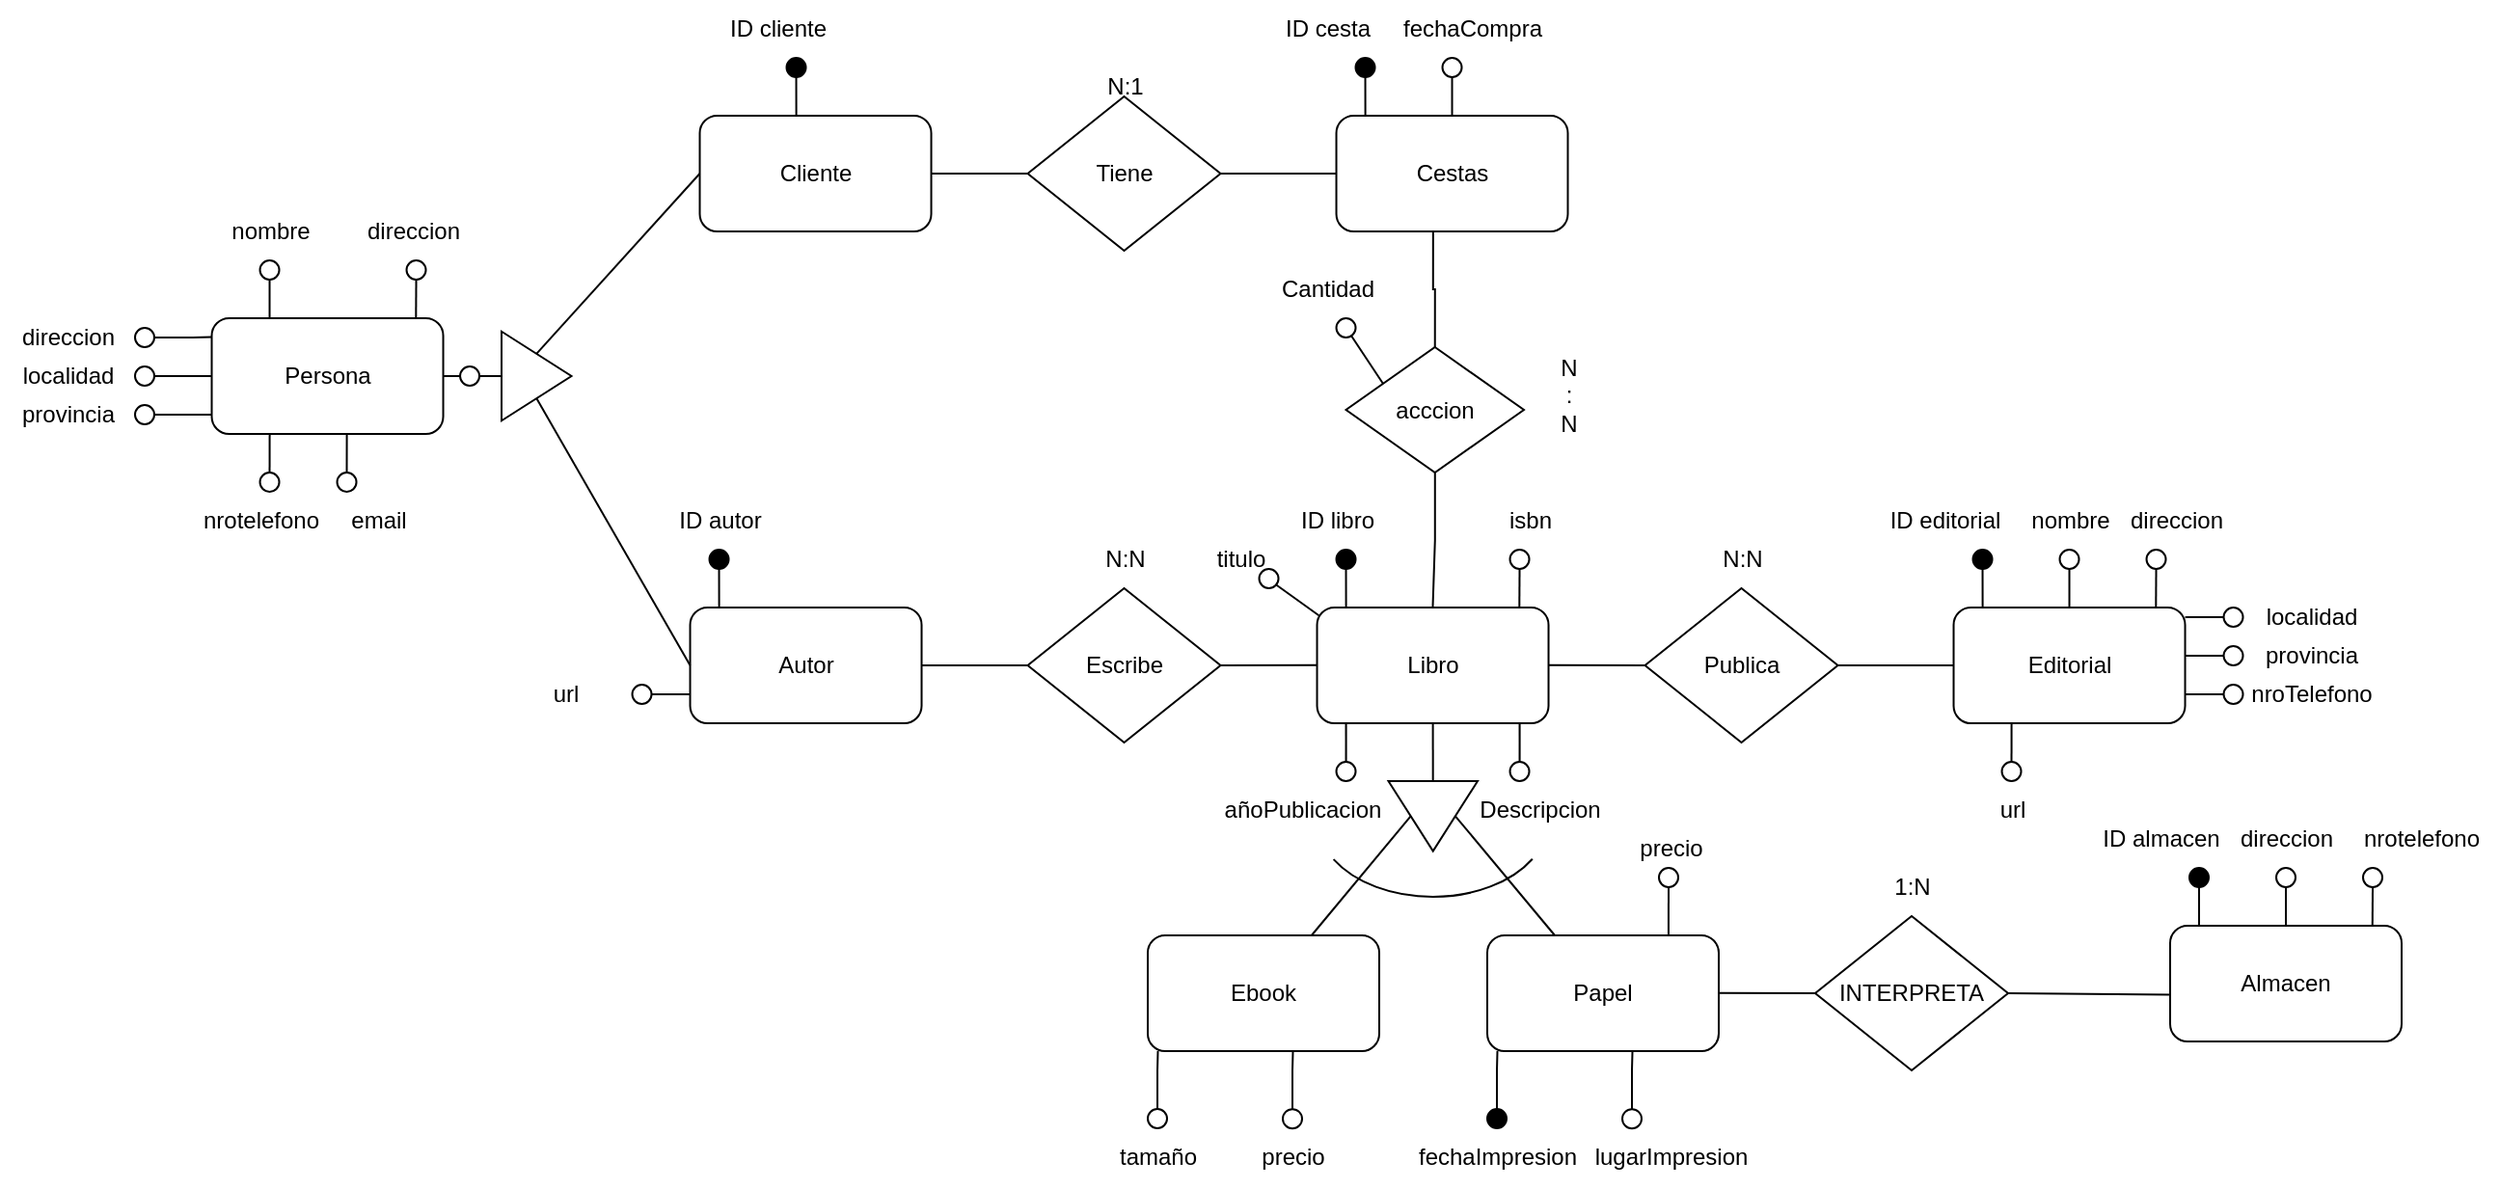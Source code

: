 <mxfile version="21.8.2" type="github">
  <diagram name="Página-1" id="C0iWBxOiLJvIURIz9Z1I">
    <mxGraphModel dx="915" dy="580" grid="1" gridSize="10" guides="1" tooltips="1" connect="1" arrows="1" fold="1" page="1" pageScale="1" pageWidth="827" pageHeight="1169" math="0" shadow="0">
      <root>
        <mxCell id="0" />
        <mxCell id="1" parent="0" />
        <mxCell id="e_bWJOrCS_pR-VxiQ9cq-2" style="edgeStyle=orthogonalEdgeStyle;rounded=0;orthogonalLoop=1;jettySize=auto;html=1;entryX=0.099;entryY=0.028;entryDx=0;entryDy=0;entryPerimeter=0;endArrow=none;endFill=0;" edge="1" parent="1" source="e_bWJOrCS_pR-VxiQ9cq-3" target="e_bWJOrCS_pR-VxiQ9cq-4">
          <mxGeometry relative="1" as="geometry" />
        </mxCell>
        <mxCell id="e_bWJOrCS_pR-VxiQ9cq-3" value="" style="ellipse;whiteSpace=wrap;html=1;aspect=fixed;fillColor=#000000;" vertex="1" parent="1">
          <mxGeometry x="407.76" y="325" width="10" height="10" as="geometry" />
        </mxCell>
        <mxCell id="e_bWJOrCS_pR-VxiQ9cq-4" value="Autor" style="rounded=1;whiteSpace=wrap;html=1;" vertex="1" parent="1">
          <mxGeometry x="397.76" y="355" width="120" height="60" as="geometry" />
        </mxCell>
        <mxCell id="e_bWJOrCS_pR-VxiQ9cq-5" value="ID autor" style="text;html=1;align=center;verticalAlign=middle;resizable=0;points=[];autosize=1;strokeColor=none;fillColor=none;" vertex="1" parent="1">
          <mxGeometry x="377.76" y="295" width="70" height="30" as="geometry" />
        </mxCell>
        <mxCell id="e_bWJOrCS_pR-VxiQ9cq-6" style="edgeStyle=orthogonalEdgeStyle;rounded=0;orthogonalLoop=1;jettySize=auto;html=1;exitX=0.5;exitY=1;exitDx=0;exitDy=0;entryX=0.5;entryY=0;entryDx=0;entryDy=0;endArrow=none;endFill=0;" edge="1" parent="1" source="e_bWJOrCS_pR-VxiQ9cq-7">
          <mxGeometry relative="1" as="geometry">
            <mxPoint x="179.76" y="205" as="targetPoint" />
          </mxGeometry>
        </mxCell>
        <mxCell id="e_bWJOrCS_pR-VxiQ9cq-7" value="" style="ellipse;whiteSpace=wrap;html=1;aspect=fixed;" vertex="1" parent="1">
          <mxGeometry x="174.76" y="175" width="10" height="10" as="geometry" />
        </mxCell>
        <mxCell id="e_bWJOrCS_pR-VxiQ9cq-8" value="nombre" style="text;html=1;align=center;verticalAlign=middle;resizable=0;points=[];autosize=1;strokeColor=none;fillColor=none;" vertex="1" parent="1">
          <mxGeometry x="149.76" y="145" width="60" height="30" as="geometry" />
        </mxCell>
        <mxCell id="e_bWJOrCS_pR-VxiQ9cq-9" style="edgeStyle=orthogonalEdgeStyle;rounded=0;orthogonalLoop=1;jettySize=auto;html=1;exitX=0.5;exitY=1;exitDx=0;exitDy=0;entryX=0.874;entryY=0;entryDx=0;entryDy=0;entryPerimeter=0;endArrow=none;endFill=0;" edge="1" parent="1" source="e_bWJOrCS_pR-VxiQ9cq-10">
          <mxGeometry relative="1" as="geometry">
            <mxPoint x="255.64" y="205" as="targetPoint" />
          </mxGeometry>
        </mxCell>
        <mxCell id="e_bWJOrCS_pR-VxiQ9cq-10" value="" style="ellipse;whiteSpace=wrap;html=1;aspect=fixed;" vertex="1" parent="1">
          <mxGeometry x="250.76" y="175" width="10" height="10" as="geometry" />
        </mxCell>
        <mxCell id="e_bWJOrCS_pR-VxiQ9cq-11" value="direccion" style="text;html=1;align=center;verticalAlign=middle;resizable=0;points=[];autosize=1;strokeColor=none;fillColor=none;" vertex="1" parent="1">
          <mxGeometry x="218.52" y="145" width="70" height="30" as="geometry" />
        </mxCell>
        <mxCell id="e_bWJOrCS_pR-VxiQ9cq-12" style="edgeStyle=orthogonalEdgeStyle;rounded=0;orthogonalLoop=1;jettySize=auto;html=1;entryX=0;entryY=0.75;entryDx=0;entryDy=0;endArrow=none;endFill=0;" edge="1" parent="1" source="e_bWJOrCS_pR-VxiQ9cq-13" target="e_bWJOrCS_pR-VxiQ9cq-4">
          <mxGeometry relative="1" as="geometry" />
        </mxCell>
        <mxCell id="e_bWJOrCS_pR-VxiQ9cq-13" value="" style="ellipse;whiteSpace=wrap;html=1;aspect=fixed;" vertex="1" parent="1">
          <mxGeometry x="367.76" y="395" width="10" height="10" as="geometry" />
        </mxCell>
        <mxCell id="e_bWJOrCS_pR-VxiQ9cq-14" value="url" style="text;html=1;align=center;verticalAlign=middle;resizable=0;points=[];autosize=1;strokeColor=none;fillColor=none;" vertex="1" parent="1">
          <mxGeometry x="312.76" y="385" width="40" height="30" as="geometry" />
        </mxCell>
        <mxCell id="e_bWJOrCS_pR-VxiQ9cq-15" style="edgeStyle=orthogonalEdgeStyle;rounded=0;orthogonalLoop=1;jettySize=auto;html=1;entryX=0.099;entryY=0.028;entryDx=0;entryDy=0;entryPerimeter=0;endArrow=none;endFill=0;" edge="1" parent="1" source="e_bWJOrCS_pR-VxiQ9cq-16" target="e_bWJOrCS_pR-VxiQ9cq-17">
          <mxGeometry relative="1" as="geometry" />
        </mxCell>
        <mxCell id="e_bWJOrCS_pR-VxiQ9cq-16" value="" style="ellipse;whiteSpace=wrap;html=1;aspect=fixed;fillColor=#000000;" vertex="1" parent="1">
          <mxGeometry x="1175" y="490" width="10" height="10" as="geometry" />
        </mxCell>
        <mxCell id="e_bWJOrCS_pR-VxiQ9cq-17" value="Almacen" style="rounded=1;whiteSpace=wrap;html=1;" vertex="1" parent="1">
          <mxGeometry x="1165" y="520" width="120" height="60" as="geometry" />
        </mxCell>
        <mxCell id="e_bWJOrCS_pR-VxiQ9cq-18" value="ID almacen" style="text;html=1;align=center;verticalAlign=middle;resizable=0;points=[];autosize=1;strokeColor=none;fillColor=none;" vertex="1" parent="1">
          <mxGeometry x="1120" y="460" width="80" height="30" as="geometry" />
        </mxCell>
        <mxCell id="e_bWJOrCS_pR-VxiQ9cq-19" style="edgeStyle=orthogonalEdgeStyle;rounded=0;orthogonalLoop=1;jettySize=auto;html=1;exitX=0.5;exitY=1;exitDx=0;exitDy=0;entryX=0.5;entryY=0;entryDx=0;entryDy=0;endArrow=none;endFill=0;" edge="1" parent="1" source="e_bWJOrCS_pR-VxiQ9cq-20" target="e_bWJOrCS_pR-VxiQ9cq-17">
          <mxGeometry relative="1" as="geometry" />
        </mxCell>
        <mxCell id="e_bWJOrCS_pR-VxiQ9cq-20" value="" style="ellipse;whiteSpace=wrap;html=1;aspect=fixed;" vertex="1" parent="1">
          <mxGeometry x="1220" y="490" width="10" height="10" as="geometry" />
        </mxCell>
        <mxCell id="e_bWJOrCS_pR-VxiQ9cq-21" value="direccion" style="text;html=1;align=center;verticalAlign=middle;resizable=0;points=[];autosize=1;strokeColor=none;fillColor=none;" vertex="1" parent="1">
          <mxGeometry x="1190" y="460" width="70" height="30" as="geometry" />
        </mxCell>
        <mxCell id="e_bWJOrCS_pR-VxiQ9cq-22" style="edgeStyle=orthogonalEdgeStyle;rounded=0;orthogonalLoop=1;jettySize=auto;html=1;exitX=0.5;exitY=1;exitDx=0;exitDy=0;entryX=0.874;entryY=0;entryDx=0;entryDy=0;entryPerimeter=0;endArrow=none;endFill=0;" edge="1" parent="1" source="e_bWJOrCS_pR-VxiQ9cq-23" target="e_bWJOrCS_pR-VxiQ9cq-17">
          <mxGeometry relative="1" as="geometry" />
        </mxCell>
        <mxCell id="e_bWJOrCS_pR-VxiQ9cq-23" value="" style="ellipse;whiteSpace=wrap;html=1;aspect=fixed;" vertex="1" parent="1">
          <mxGeometry x="1265" y="490" width="10" height="10" as="geometry" />
        </mxCell>
        <mxCell id="e_bWJOrCS_pR-VxiQ9cq-24" value="nrotelefono" style="text;html=1;align=center;verticalAlign=middle;resizable=0;points=[];autosize=1;strokeColor=none;fillColor=none;" vertex="1" parent="1">
          <mxGeometry x="1255" y="460" width="80" height="30" as="geometry" />
        </mxCell>
        <mxCell id="e_bWJOrCS_pR-VxiQ9cq-25" style="edgeStyle=orthogonalEdgeStyle;rounded=0;orthogonalLoop=1;jettySize=auto;html=1;entryX=0.099;entryY=0.028;entryDx=0;entryDy=0;entryPerimeter=0;endArrow=none;endFill=0;" edge="1" parent="1" source="e_bWJOrCS_pR-VxiQ9cq-26" target="e_bWJOrCS_pR-VxiQ9cq-27">
          <mxGeometry relative="1" as="geometry" />
        </mxCell>
        <mxCell id="e_bWJOrCS_pR-VxiQ9cq-26" value="" style="ellipse;whiteSpace=wrap;html=1;aspect=fixed;fillColor=#000000;" vertex="1" parent="1">
          <mxGeometry x="732.76" y="325" width="10" height="10" as="geometry" />
        </mxCell>
        <mxCell id="e_bWJOrCS_pR-VxiQ9cq-27" value="Libro" style="rounded=1;whiteSpace=wrap;html=1;" vertex="1" parent="1">
          <mxGeometry x="722.76" y="355" width="120" height="60" as="geometry" />
        </mxCell>
        <mxCell id="e_bWJOrCS_pR-VxiQ9cq-28" value="ID libro" style="text;html=1;align=center;verticalAlign=middle;resizable=0;points=[];autosize=1;strokeColor=none;fillColor=none;" vertex="1" parent="1">
          <mxGeometry x="702.76" y="295" width="60" height="30" as="geometry" />
        </mxCell>
        <mxCell id="e_bWJOrCS_pR-VxiQ9cq-29" style="rounded=0;orthogonalLoop=1;jettySize=auto;html=1;exitX=0.877;exitY=0.941;exitDx=0;exitDy=0;entryX=0.008;entryY=0.069;entryDx=0;entryDy=0;endArrow=none;endFill=0;entryPerimeter=0;exitPerimeter=0;" edge="1" parent="1" source="e_bWJOrCS_pR-VxiQ9cq-31" target="e_bWJOrCS_pR-VxiQ9cq-27">
          <mxGeometry relative="1" as="geometry" />
        </mxCell>
        <mxCell id="e_bWJOrCS_pR-VxiQ9cq-30" value="" style="ellipse;whiteSpace=wrap;html=1;aspect=fixed;" vertex="1" parent="1">
          <mxGeometry x="692.76" y="335" width="10" height="10" as="geometry" />
        </mxCell>
        <mxCell id="e_bWJOrCS_pR-VxiQ9cq-31" value="titulo" style="text;html=1;align=center;verticalAlign=middle;resizable=0;points=[];autosize=1;strokeColor=none;fillColor=none;" vertex="1" parent="1">
          <mxGeometry x="657.76" y="315" width="50" height="30" as="geometry" />
        </mxCell>
        <mxCell id="e_bWJOrCS_pR-VxiQ9cq-32" style="edgeStyle=orthogonalEdgeStyle;rounded=0;orthogonalLoop=1;jettySize=auto;html=1;exitX=0.5;exitY=1;exitDx=0;exitDy=0;entryX=0.874;entryY=0;entryDx=0;entryDy=0;entryPerimeter=0;endArrow=none;endFill=0;" edge="1" parent="1" source="e_bWJOrCS_pR-VxiQ9cq-33" target="e_bWJOrCS_pR-VxiQ9cq-27">
          <mxGeometry relative="1" as="geometry" />
        </mxCell>
        <mxCell id="e_bWJOrCS_pR-VxiQ9cq-33" value="" style="ellipse;whiteSpace=wrap;html=1;aspect=fixed;" vertex="1" parent="1">
          <mxGeometry x="822.76" y="325" width="10" height="10" as="geometry" />
        </mxCell>
        <mxCell id="e_bWJOrCS_pR-VxiQ9cq-34" value="isbn" style="text;html=1;align=center;verticalAlign=middle;resizable=0;points=[];autosize=1;strokeColor=none;fillColor=none;" vertex="1" parent="1">
          <mxGeometry x="807.76" y="295" width="50" height="30" as="geometry" />
        </mxCell>
        <mxCell id="e_bWJOrCS_pR-VxiQ9cq-35" style="edgeStyle=orthogonalEdgeStyle;rounded=0;orthogonalLoop=1;jettySize=auto;html=1;entryX=0.875;entryY=1;entryDx=0;entryDy=0;entryPerimeter=0;endArrow=none;endFill=0;" edge="1" parent="1" source="e_bWJOrCS_pR-VxiQ9cq-36" target="e_bWJOrCS_pR-VxiQ9cq-27">
          <mxGeometry relative="1" as="geometry" />
        </mxCell>
        <mxCell id="e_bWJOrCS_pR-VxiQ9cq-36" value="" style="ellipse;whiteSpace=wrap;html=1;aspect=fixed;" vertex="1" parent="1">
          <mxGeometry x="822.76" y="435" width="10" height="10" as="geometry" />
        </mxCell>
        <mxCell id="e_bWJOrCS_pR-VxiQ9cq-37" value="Descripcion" style="text;html=1;align=center;verticalAlign=middle;resizable=0;points=[];autosize=1;strokeColor=none;fillColor=none;" vertex="1" parent="1">
          <mxGeometry x="792.76" y="445" width="90" height="30" as="geometry" />
        </mxCell>
        <mxCell id="e_bWJOrCS_pR-VxiQ9cq-38" style="edgeStyle=orthogonalEdgeStyle;rounded=0;orthogonalLoop=1;jettySize=auto;html=1;entryX=0.125;entryY=1;entryDx=0;entryDy=0;entryPerimeter=0;endArrow=none;endFill=0;" edge="1" parent="1" source="e_bWJOrCS_pR-VxiQ9cq-39" target="e_bWJOrCS_pR-VxiQ9cq-27">
          <mxGeometry relative="1" as="geometry" />
        </mxCell>
        <mxCell id="e_bWJOrCS_pR-VxiQ9cq-39" value="" style="ellipse;whiteSpace=wrap;html=1;aspect=fixed;" vertex="1" parent="1">
          <mxGeometry x="732.76" y="435" width="10" height="10" as="geometry" />
        </mxCell>
        <mxCell id="e_bWJOrCS_pR-VxiQ9cq-40" value="añoPublicacion" style="text;html=1;align=center;verticalAlign=middle;resizable=0;points=[];autosize=1;strokeColor=none;fillColor=none;" vertex="1" parent="1">
          <mxGeometry x="664.76" y="445" width="100" height="30" as="geometry" />
        </mxCell>
        <mxCell id="e_bWJOrCS_pR-VxiQ9cq-41" style="edgeStyle=orthogonalEdgeStyle;rounded=0;orthogonalLoop=1;jettySize=auto;html=1;entryX=0.099;entryY=0.028;entryDx=0;entryDy=0;entryPerimeter=0;endArrow=none;endFill=0;" edge="1" parent="1" source="e_bWJOrCS_pR-VxiQ9cq-42" target="e_bWJOrCS_pR-VxiQ9cq-43">
          <mxGeometry relative="1" as="geometry" />
        </mxCell>
        <mxCell id="e_bWJOrCS_pR-VxiQ9cq-42" value="" style="ellipse;whiteSpace=wrap;html=1;aspect=fixed;fillColor=#000000;" vertex="1" parent="1">
          <mxGeometry x="1062.76" y="325" width="10" height="10" as="geometry" />
        </mxCell>
        <mxCell id="e_bWJOrCS_pR-VxiQ9cq-43" value="Editorial" style="rounded=1;whiteSpace=wrap;html=1;" vertex="1" parent="1">
          <mxGeometry x="1052.76" y="355" width="120" height="60" as="geometry" />
        </mxCell>
        <mxCell id="e_bWJOrCS_pR-VxiQ9cq-44" value="ID editorial" style="text;html=1;align=center;verticalAlign=middle;resizable=0;points=[];autosize=1;strokeColor=none;fillColor=none;" vertex="1" parent="1">
          <mxGeometry x="1007.76" y="295" width="80" height="30" as="geometry" />
        </mxCell>
        <mxCell id="e_bWJOrCS_pR-VxiQ9cq-45" style="edgeStyle=orthogonalEdgeStyle;rounded=0;orthogonalLoop=1;jettySize=auto;html=1;exitX=0.5;exitY=1;exitDx=0;exitDy=0;entryX=0.5;entryY=0;entryDx=0;entryDy=0;endArrow=none;endFill=0;" edge="1" parent="1" source="e_bWJOrCS_pR-VxiQ9cq-46" target="e_bWJOrCS_pR-VxiQ9cq-43">
          <mxGeometry relative="1" as="geometry" />
        </mxCell>
        <mxCell id="e_bWJOrCS_pR-VxiQ9cq-46" value="" style="ellipse;whiteSpace=wrap;html=1;aspect=fixed;" vertex="1" parent="1">
          <mxGeometry x="1107.76" y="325" width="10" height="10" as="geometry" />
        </mxCell>
        <mxCell id="e_bWJOrCS_pR-VxiQ9cq-47" value="nombre" style="text;html=1;align=center;verticalAlign=middle;resizable=0;points=[];autosize=1;strokeColor=none;fillColor=none;" vertex="1" parent="1">
          <mxGeometry x="1082.76" y="295" width="60" height="30" as="geometry" />
        </mxCell>
        <mxCell id="e_bWJOrCS_pR-VxiQ9cq-48" style="edgeStyle=orthogonalEdgeStyle;rounded=0;orthogonalLoop=1;jettySize=auto;html=1;exitX=0.5;exitY=1;exitDx=0;exitDy=0;entryX=0.874;entryY=0;entryDx=0;entryDy=0;entryPerimeter=0;endArrow=none;endFill=0;" edge="1" parent="1" source="e_bWJOrCS_pR-VxiQ9cq-49" target="e_bWJOrCS_pR-VxiQ9cq-43">
          <mxGeometry relative="1" as="geometry" />
        </mxCell>
        <mxCell id="e_bWJOrCS_pR-VxiQ9cq-49" value="" style="ellipse;whiteSpace=wrap;html=1;aspect=fixed;" vertex="1" parent="1">
          <mxGeometry x="1152.76" y="325" width="10" height="10" as="geometry" />
        </mxCell>
        <mxCell id="e_bWJOrCS_pR-VxiQ9cq-50" value="direccion" style="text;html=1;align=center;verticalAlign=middle;resizable=0;points=[];autosize=1;strokeColor=none;fillColor=none;" vertex="1" parent="1">
          <mxGeometry x="1132.76" y="295" width="70" height="30" as="geometry" />
        </mxCell>
        <mxCell id="e_bWJOrCS_pR-VxiQ9cq-51" style="edgeStyle=orthogonalEdgeStyle;rounded=0;orthogonalLoop=1;jettySize=auto;html=1;exitX=0;exitY=0.5;exitDx=0;exitDy=0;entryX=1;entryY=0.085;entryDx=0;entryDy=0;entryPerimeter=0;endArrow=none;endFill=0;" edge="1" parent="1" source="e_bWJOrCS_pR-VxiQ9cq-52" target="e_bWJOrCS_pR-VxiQ9cq-43">
          <mxGeometry relative="1" as="geometry" />
        </mxCell>
        <mxCell id="e_bWJOrCS_pR-VxiQ9cq-52" value="" style="ellipse;whiteSpace=wrap;html=1;aspect=fixed;" vertex="1" parent="1">
          <mxGeometry x="1192.76" y="355" width="10" height="10" as="geometry" />
        </mxCell>
        <mxCell id="e_bWJOrCS_pR-VxiQ9cq-53" value="localidad" style="text;html=1;align=center;verticalAlign=middle;resizable=0;points=[];autosize=1;strokeColor=none;fillColor=none;" vertex="1" parent="1">
          <mxGeometry x="1202.76" y="345" width="70" height="30" as="geometry" />
        </mxCell>
        <mxCell id="e_bWJOrCS_pR-VxiQ9cq-54" style="edgeStyle=orthogonalEdgeStyle;rounded=0;orthogonalLoop=1;jettySize=auto;html=1;entryX=0.875;entryY=1;entryDx=0;entryDy=0;entryPerimeter=0;endArrow=none;endFill=0;" edge="1" parent="1" source="e_bWJOrCS_pR-VxiQ9cq-55">
          <mxGeometry relative="1" as="geometry">
            <mxPoint x="1082.76" y="415" as="targetPoint" />
          </mxGeometry>
        </mxCell>
        <mxCell id="e_bWJOrCS_pR-VxiQ9cq-55" value="" style="ellipse;whiteSpace=wrap;html=1;aspect=fixed;" vertex="1" parent="1">
          <mxGeometry x="1077.76" y="435" width="10" height="10" as="geometry" />
        </mxCell>
        <mxCell id="e_bWJOrCS_pR-VxiQ9cq-56" value="url" style="text;html=1;align=center;verticalAlign=middle;resizable=0;points=[];autosize=1;strokeColor=none;fillColor=none;" vertex="1" parent="1">
          <mxGeometry x="1062.76" y="445" width="40" height="30" as="geometry" />
        </mxCell>
        <mxCell id="e_bWJOrCS_pR-VxiQ9cq-57" style="edgeStyle=orthogonalEdgeStyle;rounded=0;orthogonalLoop=1;jettySize=auto;html=1;entryX=1.003;entryY=0.421;entryDx=0;entryDy=0;entryPerimeter=0;endArrow=none;endFill=0;" edge="1" parent="1" source="e_bWJOrCS_pR-VxiQ9cq-58" target="e_bWJOrCS_pR-VxiQ9cq-43">
          <mxGeometry relative="1" as="geometry" />
        </mxCell>
        <mxCell id="e_bWJOrCS_pR-VxiQ9cq-58" value="" style="ellipse;whiteSpace=wrap;html=1;aspect=fixed;" vertex="1" parent="1">
          <mxGeometry x="1192.76" y="375" width="10" height="10" as="geometry" />
        </mxCell>
        <mxCell id="e_bWJOrCS_pR-VxiQ9cq-59" style="edgeStyle=orthogonalEdgeStyle;rounded=0;orthogonalLoop=1;jettySize=auto;html=1;entryX=1;entryY=0.75;entryDx=0;entryDy=0;endArrow=none;endFill=0;" edge="1" parent="1" source="e_bWJOrCS_pR-VxiQ9cq-60" target="e_bWJOrCS_pR-VxiQ9cq-43">
          <mxGeometry relative="1" as="geometry" />
        </mxCell>
        <mxCell id="e_bWJOrCS_pR-VxiQ9cq-60" value="" style="ellipse;whiteSpace=wrap;html=1;aspect=fixed;" vertex="1" parent="1">
          <mxGeometry x="1192.76" y="395" width="10" height="10" as="geometry" />
        </mxCell>
        <mxCell id="e_bWJOrCS_pR-VxiQ9cq-61" value="provincia" style="text;html=1;align=center;verticalAlign=middle;resizable=0;points=[];autosize=1;strokeColor=none;fillColor=none;" vertex="1" parent="1">
          <mxGeometry x="1202.76" y="365" width="70" height="30" as="geometry" />
        </mxCell>
        <mxCell id="e_bWJOrCS_pR-VxiQ9cq-62" value="nroTelefono" style="text;html=1;align=center;verticalAlign=middle;resizable=0;points=[];autosize=1;strokeColor=none;fillColor=none;" vertex="1" parent="1">
          <mxGeometry x="1192.76" y="385" width="90" height="30" as="geometry" />
        </mxCell>
        <mxCell id="e_bWJOrCS_pR-VxiQ9cq-63" style="edgeStyle=orthogonalEdgeStyle;rounded=0;orthogonalLoop=1;jettySize=auto;html=1;entryX=0.099;entryY=0.028;entryDx=0;entryDy=0;entryPerimeter=0;endArrow=none;endFill=0;" edge="1" parent="1" source="e_bWJOrCS_pR-VxiQ9cq-64" target="e_bWJOrCS_pR-VxiQ9cq-65">
          <mxGeometry relative="1" as="geometry" />
        </mxCell>
        <mxCell id="e_bWJOrCS_pR-VxiQ9cq-64" value="" style="ellipse;whiteSpace=wrap;html=1;aspect=fixed;fillColor=#000000;" vertex="1" parent="1">
          <mxGeometry x="742.76" y="70" width="10" height="10" as="geometry" />
        </mxCell>
        <mxCell id="e_bWJOrCS_pR-VxiQ9cq-65" value="Cestas" style="rounded=1;whiteSpace=wrap;html=1;" vertex="1" parent="1">
          <mxGeometry x="732.76" y="100" width="120" height="60" as="geometry" />
        </mxCell>
        <mxCell id="e_bWJOrCS_pR-VxiQ9cq-66" value="ID cesta" style="text;html=1;align=center;verticalAlign=middle;resizable=0;points=[];autosize=1;strokeColor=none;fillColor=none;" vertex="1" parent="1">
          <mxGeometry x="692.76" y="40" width="70" height="30" as="geometry" />
        </mxCell>
        <mxCell id="e_bWJOrCS_pR-VxiQ9cq-67" style="edgeStyle=orthogonalEdgeStyle;rounded=0;orthogonalLoop=1;jettySize=auto;html=1;exitX=0.5;exitY=1;exitDx=0;exitDy=0;entryX=0.5;entryY=0;entryDx=0;entryDy=0;endArrow=none;endFill=0;" edge="1" parent="1" source="e_bWJOrCS_pR-VxiQ9cq-68" target="e_bWJOrCS_pR-VxiQ9cq-65">
          <mxGeometry relative="1" as="geometry" />
        </mxCell>
        <mxCell id="e_bWJOrCS_pR-VxiQ9cq-68" value="" style="ellipse;whiteSpace=wrap;html=1;aspect=fixed;" vertex="1" parent="1">
          <mxGeometry x="787.76" y="70" width="10" height="10" as="geometry" />
        </mxCell>
        <mxCell id="e_bWJOrCS_pR-VxiQ9cq-69" value="fechaCompra" style="text;html=1;align=center;verticalAlign=middle;resizable=0;points=[];autosize=1;strokeColor=none;fillColor=none;" vertex="1" parent="1">
          <mxGeometry x="752.76" y="40" width="100" height="30" as="geometry" />
        </mxCell>
        <mxCell id="e_bWJOrCS_pR-VxiQ9cq-70" style="rounded=0;orthogonalLoop=1;jettySize=auto;html=1;exitX=0.5;exitY=1;exitDx=0;exitDy=0;endArrow=none;endFill=0;" edge="1" parent="1" target="e_bWJOrCS_pR-VxiQ9cq-71">
          <mxGeometry relative="1" as="geometry">
            <mxPoint x="782.81" y="415" as="sourcePoint" />
          </mxGeometry>
        </mxCell>
        <mxCell id="e_bWJOrCS_pR-VxiQ9cq-71" value="" style="triangle;whiteSpace=wrap;html=1;rotation=90;" vertex="1" parent="1">
          <mxGeometry x="764.76" y="440.01" width="36.25" height="46.25" as="geometry" />
        </mxCell>
        <mxCell id="e_bWJOrCS_pR-VxiQ9cq-73" value="" style="rounded=0;orthogonalLoop=1;jettySize=auto;html=1;entryX=0.5;entryY=1;entryDx=0;entryDy=0;strokeColor=default;endArrow=none;endFill=0;" edge="1" parent="1" source="e_bWJOrCS_pR-VxiQ9cq-74" target="e_bWJOrCS_pR-VxiQ9cq-71">
          <mxGeometry relative="1" as="geometry" />
        </mxCell>
        <mxCell id="e_bWJOrCS_pR-VxiQ9cq-74" value="Ebook" style="rounded=1;whiteSpace=wrap;html=1;" vertex="1" parent="1">
          <mxGeometry x="635" y="525" width="120" height="60" as="geometry" />
        </mxCell>
        <mxCell id="e_bWJOrCS_pR-VxiQ9cq-75" style="edgeStyle=orthogonalEdgeStyle;rounded=0;orthogonalLoop=1;jettySize=auto;html=1;entryX=0.083;entryY=1;entryDx=0;entryDy=0;entryPerimeter=0;endArrow=none;endFill=0;" edge="1" parent="1" source="e_bWJOrCS_pR-VxiQ9cq-76">
          <mxGeometry relative="1" as="geometry">
            <mxPoint x="640.25" y="585" as="targetPoint" />
          </mxGeometry>
        </mxCell>
        <mxCell id="e_bWJOrCS_pR-VxiQ9cq-76" value="" style="ellipse;whiteSpace=wrap;html=1;aspect=fixed;fillColor=#FFFFFF;" vertex="1" parent="1">
          <mxGeometry x="635" y="615" width="10" height="10" as="geometry" />
        </mxCell>
        <mxCell id="e_bWJOrCS_pR-VxiQ9cq-77" value="tamaño" style="text;html=1;align=center;verticalAlign=middle;resizable=0;points=[];autosize=1;strokeColor=none;fillColor=none;" vertex="1" parent="1">
          <mxGeometry x="610" y="625" width="60" height="30" as="geometry" />
        </mxCell>
        <mxCell id="e_bWJOrCS_pR-VxiQ9cq-78" style="edgeStyle=orthogonalEdgeStyle;rounded=0;orthogonalLoop=1;jettySize=auto;html=1;entryX=0.5;entryY=1;entryDx=0;entryDy=0;endArrow=none;endFill=0;" edge="1" parent="1" source="e_bWJOrCS_pR-VxiQ9cq-79">
          <mxGeometry relative="1" as="geometry">
            <mxPoint x="710.26" y="585" as="targetPoint" />
          </mxGeometry>
        </mxCell>
        <mxCell id="e_bWJOrCS_pR-VxiQ9cq-79" value="" style="ellipse;whiteSpace=wrap;html=1;aspect=fixed;" vertex="1" parent="1">
          <mxGeometry x="705" y="615.08" width="10" height="10" as="geometry" />
        </mxCell>
        <mxCell id="e_bWJOrCS_pR-VxiQ9cq-80" value="precio" style="text;html=1;align=center;verticalAlign=middle;resizable=0;points=[];autosize=1;strokeColor=none;fillColor=none;" vertex="1" parent="1">
          <mxGeometry x="680" y="625.16" width="60" height="30" as="geometry" />
        </mxCell>
        <mxCell id="e_bWJOrCS_pR-VxiQ9cq-81" value="" style="rounded=0;orthogonalLoop=1;jettySize=auto;html=1;endArrow=none;endFill=0;entryX=0.5;entryY=0;entryDx=0;entryDy=0;" edge="1" parent="1" source="e_bWJOrCS_pR-VxiQ9cq-82" target="e_bWJOrCS_pR-VxiQ9cq-71">
          <mxGeometry relative="1" as="geometry" />
        </mxCell>
        <mxCell id="e_bWJOrCS_pR-VxiQ9cq-82" value="Papel" style="rounded=1;whiteSpace=wrap;html=1;" vertex="1" parent="1">
          <mxGeometry x="811" y="525" width="120" height="60" as="geometry" />
        </mxCell>
        <mxCell id="e_bWJOrCS_pR-VxiQ9cq-83" style="edgeStyle=orthogonalEdgeStyle;rounded=0;orthogonalLoop=1;jettySize=auto;html=1;exitX=0.5;exitY=1;exitDx=0;exitDy=0;endArrow=none;endFill=0;entryX=0.783;entryY=0.006;entryDx=0;entryDy=0;entryPerimeter=0;" edge="1" parent="1" source="e_bWJOrCS_pR-VxiQ9cq-84" target="e_bWJOrCS_pR-VxiQ9cq-82">
          <mxGeometry relative="1" as="geometry">
            <mxPoint x="931" y="556" as="targetPoint" />
          </mxGeometry>
        </mxCell>
        <mxCell id="e_bWJOrCS_pR-VxiQ9cq-84" value="" style="ellipse;whiteSpace=wrap;html=1;aspect=fixed;" vertex="1" parent="1">
          <mxGeometry x="900" y="490" width="10" height="10" as="geometry" />
        </mxCell>
        <mxCell id="e_bWJOrCS_pR-VxiQ9cq-85" value="precio" style="text;html=1;align=center;verticalAlign=middle;resizable=0;points=[];autosize=1;strokeColor=none;fillColor=none;" vertex="1" parent="1">
          <mxGeometry x="876" y="465" width="60" height="30" as="geometry" />
        </mxCell>
        <mxCell id="e_bWJOrCS_pR-VxiQ9cq-86" style="edgeStyle=orthogonalEdgeStyle;rounded=0;orthogonalLoop=1;jettySize=auto;html=1;entryX=0.083;entryY=1;entryDx=0;entryDy=0;entryPerimeter=0;endArrow=none;endFill=0;" edge="1" parent="1" source="e_bWJOrCS_pR-VxiQ9cq-87">
          <mxGeometry relative="1" as="geometry">
            <mxPoint x="816.25" y="585" as="targetPoint" />
          </mxGeometry>
        </mxCell>
        <mxCell id="e_bWJOrCS_pR-VxiQ9cq-87" value="" style="ellipse;whiteSpace=wrap;html=1;aspect=fixed;fillColor=#000;" vertex="1" parent="1">
          <mxGeometry x="811" y="615" width="10" height="10" as="geometry" />
        </mxCell>
        <mxCell id="e_bWJOrCS_pR-VxiQ9cq-88" value="fechaImpresion" style="text;html=1;align=center;verticalAlign=middle;resizable=0;points=[];autosize=1;strokeColor=none;fillColor=none;" vertex="1" parent="1">
          <mxGeometry x="761" y="625" width="110" height="30" as="geometry" />
        </mxCell>
        <mxCell id="e_bWJOrCS_pR-VxiQ9cq-89" style="edgeStyle=orthogonalEdgeStyle;rounded=0;orthogonalLoop=1;jettySize=auto;html=1;entryX=0.5;entryY=1;entryDx=0;entryDy=0;endArrow=none;endFill=0;" edge="1" parent="1" source="e_bWJOrCS_pR-VxiQ9cq-90">
          <mxGeometry relative="1" as="geometry">
            <mxPoint x="886.26" y="585" as="targetPoint" />
          </mxGeometry>
        </mxCell>
        <mxCell id="e_bWJOrCS_pR-VxiQ9cq-90" value="" style="ellipse;whiteSpace=wrap;html=1;aspect=fixed;" vertex="1" parent="1">
          <mxGeometry x="881" y="615.08" width="10" height="10" as="geometry" />
        </mxCell>
        <mxCell id="e_bWJOrCS_pR-VxiQ9cq-91" value="lugarImpresion" style="text;html=1;align=center;verticalAlign=middle;resizable=0;points=[];autosize=1;strokeColor=none;fillColor=none;" vertex="1" parent="1">
          <mxGeometry x="856" y="625.0" width="100" height="30" as="geometry" />
        </mxCell>
        <mxCell id="e_bWJOrCS_pR-VxiQ9cq-92" value="Escribe" style="rhombus;whiteSpace=wrap;html=1;" vertex="1" parent="1">
          <mxGeometry x="572.76" y="345" width="100" height="80" as="geometry" />
        </mxCell>
        <mxCell id="e_bWJOrCS_pR-VxiQ9cq-93" style="edgeStyle=none;rounded=0;orthogonalLoop=1;jettySize=auto;html=1;exitX=1;exitY=0.5;exitDx=0;exitDy=0;entryX=0;entryY=0.5;entryDx=0;entryDy=0;endArrow=none;endFill=0;" edge="1" parent="1" source="e_bWJOrCS_pR-VxiQ9cq-4" target="e_bWJOrCS_pR-VxiQ9cq-92">
          <mxGeometry relative="1" as="geometry">
            <mxPoint x="522.56" y="384.92" as="sourcePoint" />
          </mxGeometry>
        </mxCell>
        <mxCell id="e_bWJOrCS_pR-VxiQ9cq-94" style="edgeStyle=none;rounded=0;orthogonalLoop=1;jettySize=auto;html=1;exitX=0;exitY=0.5;exitDx=0;exitDy=0;entryX=1;entryY=0.5;entryDx=0;entryDy=0;endArrow=none;endFill=0;" edge="1" parent="1" target="e_bWJOrCS_pR-VxiQ9cq-92">
          <mxGeometry relative="1" as="geometry">
            <mxPoint x="722.56" y="384.92" as="sourcePoint" />
          </mxGeometry>
        </mxCell>
        <mxCell id="e_bWJOrCS_pR-VxiQ9cq-95" value="N:N" style="text;html=1;align=center;verticalAlign=middle;resizable=0;points=[];autosize=1;strokeColor=none;fillColor=none;" vertex="1" parent="1">
          <mxGeometry x="602.76" y="315" width="40" height="30" as="geometry" />
        </mxCell>
        <mxCell id="e_bWJOrCS_pR-VxiQ9cq-100" value="Publica" style="rhombus;whiteSpace=wrap;html=1;" vertex="1" parent="1">
          <mxGeometry x="892.76" y="345" width="100" height="80" as="geometry" />
        </mxCell>
        <mxCell id="e_bWJOrCS_pR-VxiQ9cq-101" style="edgeStyle=none;rounded=0;orthogonalLoop=1;jettySize=auto;html=1;exitX=1;exitY=0.5;exitDx=0;exitDy=0;entryX=0;entryY=0.5;entryDx=0;entryDy=0;endArrow=none;endFill=0;" edge="1" parent="1" target="e_bWJOrCS_pR-VxiQ9cq-100">
          <mxGeometry relative="1" as="geometry">
            <mxPoint x="842.56" y="384.92" as="sourcePoint" />
          </mxGeometry>
        </mxCell>
        <mxCell id="e_bWJOrCS_pR-VxiQ9cq-102" style="edgeStyle=none;rounded=0;orthogonalLoop=1;jettySize=auto;html=1;exitX=0;exitY=0.5;exitDx=0;exitDy=0;entryX=1;entryY=0.5;entryDx=0;entryDy=0;endArrow=none;endFill=0;" edge="1" parent="1" source="e_bWJOrCS_pR-VxiQ9cq-43" target="e_bWJOrCS_pR-VxiQ9cq-100">
          <mxGeometry relative="1" as="geometry">
            <mxPoint x="1042.56" y="384.92" as="sourcePoint" />
          </mxGeometry>
        </mxCell>
        <mxCell id="e_bWJOrCS_pR-VxiQ9cq-103" value="N:N" style="text;html=1;align=center;verticalAlign=middle;resizable=0;points=[];autosize=1;strokeColor=none;fillColor=none;" vertex="1" parent="1">
          <mxGeometry x="922.76" y="315" width="40" height="30" as="geometry" />
        </mxCell>
        <mxCell id="e_bWJOrCS_pR-VxiQ9cq-108" value="INTERPRETA" style="rhombus;whiteSpace=wrap;html=1;" vertex="1" parent="1">
          <mxGeometry x="981" y="515" width="100" height="80" as="geometry" />
        </mxCell>
        <mxCell id="e_bWJOrCS_pR-VxiQ9cq-109" style="edgeStyle=none;rounded=0;orthogonalLoop=1;jettySize=auto;html=1;exitX=1;exitY=0.5;exitDx=0;exitDy=0;entryX=0;entryY=0.5;entryDx=0;entryDy=0;endArrow=none;endFill=0;" edge="1" parent="1" target="e_bWJOrCS_pR-VxiQ9cq-108">
          <mxGeometry relative="1" as="geometry">
            <mxPoint x="930.8" y="554.92" as="sourcePoint" />
          </mxGeometry>
        </mxCell>
        <mxCell id="e_bWJOrCS_pR-VxiQ9cq-110" style="edgeStyle=none;rounded=0;orthogonalLoop=1;jettySize=auto;html=1;entryX=1;entryY=0.5;entryDx=0;entryDy=0;endArrow=none;endFill=0;exitX=0.001;exitY=0.595;exitDx=0;exitDy=0;exitPerimeter=0;" edge="1" parent="1" source="e_bWJOrCS_pR-VxiQ9cq-17" target="e_bWJOrCS_pR-VxiQ9cq-108">
          <mxGeometry relative="1" as="geometry">
            <mxPoint x="1160" y="555" as="sourcePoint" />
          </mxGeometry>
        </mxCell>
        <mxCell id="e_bWJOrCS_pR-VxiQ9cq-111" value="1:N" style="text;html=1;align=center;verticalAlign=middle;resizable=0;points=[];autosize=1;strokeColor=none;fillColor=none;" vertex="1" parent="1">
          <mxGeometry x="1011.0" y="485" width="40" height="30" as="geometry" />
        </mxCell>
        <mxCell id="e_bWJOrCS_pR-VxiQ9cq-116" value="Tiene" style="rhombus;whiteSpace=wrap;html=1;" vertex="1" parent="1">
          <mxGeometry x="572.76" y="90" width="100" height="80" as="geometry" />
        </mxCell>
        <mxCell id="e_bWJOrCS_pR-VxiQ9cq-117" style="edgeStyle=none;rounded=0;orthogonalLoop=1;jettySize=auto;html=1;exitX=1;exitY=0.5;exitDx=0;exitDy=0;entryX=0;entryY=0.5;entryDx=0;entryDy=0;endArrow=none;endFill=0;" edge="1" parent="1" source="e_bWJOrCS_pR-VxiQ9cq-132" target="e_bWJOrCS_pR-VxiQ9cq-116">
          <mxGeometry relative="1" as="geometry">
            <mxPoint x="541.56" y="129.92" as="sourcePoint" />
          </mxGeometry>
        </mxCell>
        <mxCell id="e_bWJOrCS_pR-VxiQ9cq-118" style="edgeStyle=none;rounded=0;orthogonalLoop=1;jettySize=auto;html=1;exitX=0;exitY=0.5;exitDx=0;exitDy=0;entryX=1;entryY=0.5;entryDx=0;entryDy=0;endArrow=none;endFill=0;" edge="1" parent="1" target="e_bWJOrCS_pR-VxiQ9cq-116">
          <mxGeometry relative="1" as="geometry">
            <mxPoint x="732.76" y="130" as="sourcePoint" />
          </mxGeometry>
        </mxCell>
        <mxCell id="e_bWJOrCS_pR-VxiQ9cq-119" value="N:1" style="text;html=1;align=center;verticalAlign=middle;resizable=0;points=[];autosize=1;strokeColor=none;fillColor=none;" vertex="1" parent="1">
          <mxGeometry x="602.76" y="70" width="40" height="30" as="geometry" />
        </mxCell>
        <mxCell id="e_bWJOrCS_pR-VxiQ9cq-120" style="edgeStyle=orthogonalEdgeStyle;rounded=0;orthogonalLoop=1;jettySize=auto;html=1;entryX=0.5;entryY=0;entryDx=0;entryDy=0;endArrow=none;endFill=0;" edge="1" parent="1" source="e_bWJOrCS_pR-VxiQ9cq-121">
          <mxGeometry relative="1" as="geometry">
            <mxPoint x="782.73" y="355.32" as="targetPoint" />
          </mxGeometry>
        </mxCell>
        <mxCell id="e_bWJOrCS_pR-VxiQ9cq-121" value="acccion" style="rhombus;whiteSpace=wrap;html=1;" vertex="1" parent="1">
          <mxGeometry x="737.76" y="220" width="92.24" height="65" as="geometry" />
        </mxCell>
        <mxCell id="e_bWJOrCS_pR-VxiQ9cq-122" style="edgeStyle=orthogonalEdgeStyle;rounded=0;orthogonalLoop=1;jettySize=auto;html=1;entryX=0.5;entryY=0;entryDx=0;entryDy=0;endArrow=none;endFill=0;exitX=0.418;exitY=1;exitDx=0;exitDy=0;exitPerimeter=0;" edge="1" parent="1" source="e_bWJOrCS_pR-VxiQ9cq-65" target="e_bWJOrCS_pR-VxiQ9cq-121">
          <mxGeometry relative="1" as="geometry">
            <mxPoint x="782.73" y="195.32" as="sourcePoint" />
          </mxGeometry>
        </mxCell>
        <mxCell id="e_bWJOrCS_pR-VxiQ9cq-123" value="&lt;div&gt;N&lt;/div&gt;&lt;div&gt;:&lt;/div&gt;&lt;div&gt;N&lt;/div&gt;" style="text;html=1;align=center;verticalAlign=middle;resizable=0;points=[];autosize=1;strokeColor=none;fillColor=none;" vertex="1" parent="1">
          <mxGeometry x="837.76" y="215" width="30" height="60" as="geometry" />
        </mxCell>
        <mxCell id="e_bWJOrCS_pR-VxiQ9cq-127" value="Cantidad" style="text;html=1;align=center;verticalAlign=middle;resizable=0;points=[];autosize=1;strokeColor=none;fillColor=none;" vertex="1" parent="1">
          <mxGeometry x="692.76" y="175" width="70" height="30" as="geometry" />
        </mxCell>
        <mxCell id="e_bWJOrCS_pR-VxiQ9cq-128" value="" style="rounded=0;orthogonalLoop=1;jettySize=auto;html=1;entryX=0.208;entryY=0.29;entryDx=0;entryDy=0;endArrow=none;endFill=0;entryPerimeter=0;" edge="1" parent="1" source="e_bWJOrCS_pR-VxiQ9cq-129" target="e_bWJOrCS_pR-VxiQ9cq-121">
          <mxGeometry relative="1" as="geometry" />
        </mxCell>
        <mxCell id="e_bWJOrCS_pR-VxiQ9cq-129" value="" style="ellipse;whiteSpace=wrap;html=1;aspect=fixed;" vertex="1" parent="1">
          <mxGeometry x="732.76" y="205" width="10" height="10" as="geometry" />
        </mxCell>
        <mxCell id="e_bWJOrCS_pR-VxiQ9cq-130" style="edgeStyle=orthogonalEdgeStyle;rounded=0;orthogonalLoop=1;jettySize=auto;html=1;entryX=0.099;entryY=0.028;entryDx=0;entryDy=0;entryPerimeter=0;endArrow=none;endFill=0;" edge="1" parent="1" source="e_bWJOrCS_pR-VxiQ9cq-131" target="e_bWJOrCS_pR-VxiQ9cq-132">
          <mxGeometry relative="1" as="geometry" />
        </mxCell>
        <mxCell id="e_bWJOrCS_pR-VxiQ9cq-131" value="" style="ellipse;whiteSpace=wrap;html=1;aspect=fixed;fillColor=#000000;" vertex="1" parent="1">
          <mxGeometry x="447.76" y="70" width="10" height="10" as="geometry" />
        </mxCell>
        <mxCell id="e_bWJOrCS_pR-VxiQ9cq-132" value="Cliente" style="rounded=1;whiteSpace=wrap;html=1;" vertex="1" parent="1">
          <mxGeometry x="402.76" y="100" width="120" height="60" as="geometry" />
        </mxCell>
        <mxCell id="e_bWJOrCS_pR-VxiQ9cq-133" value="ID cliente" style="text;html=1;align=center;verticalAlign=middle;resizable=0;points=[];autosize=1;strokeColor=none;fillColor=none;" vertex="1" parent="1">
          <mxGeometry x="407.76" y="40" width="70" height="30" as="geometry" />
        </mxCell>
        <mxCell id="e_bWJOrCS_pR-VxiQ9cq-134" value="direccion" style="text;html=1;align=center;verticalAlign=middle;resizable=0;points=[];autosize=1;strokeColor=none;fillColor=none;" vertex="1" parent="1">
          <mxGeometry x="40" y="200" width="70" height="30" as="geometry" />
        </mxCell>
        <mxCell id="e_bWJOrCS_pR-VxiQ9cq-135" style="edgeStyle=orthogonalEdgeStyle;rounded=0;orthogonalLoop=1;jettySize=auto;html=1;entryX=0.875;entryY=1;entryDx=0;entryDy=0;entryPerimeter=0;endArrow=none;endFill=0;" edge="1" parent="1" source="e_bWJOrCS_pR-VxiQ9cq-136">
          <mxGeometry relative="1" as="geometry">
            <mxPoint x="224.76" y="265" as="targetPoint" />
          </mxGeometry>
        </mxCell>
        <mxCell id="e_bWJOrCS_pR-VxiQ9cq-136" value="" style="ellipse;whiteSpace=wrap;html=1;aspect=fixed;" vertex="1" parent="1">
          <mxGeometry x="214.76" y="285" width="10" height="10" as="geometry" />
        </mxCell>
        <mxCell id="e_bWJOrCS_pR-VxiQ9cq-137" value="email" style="text;html=1;align=center;verticalAlign=middle;resizable=0;points=[];autosize=1;strokeColor=none;fillColor=none;" vertex="1" parent="1">
          <mxGeometry x="210.76" y="295" width="50" height="30" as="geometry" />
        </mxCell>
        <mxCell id="e_bWJOrCS_pR-VxiQ9cq-138" value="localidad" style="text;html=1;align=center;verticalAlign=middle;resizable=0;points=[];autosize=1;strokeColor=none;fillColor=none;" vertex="1" parent="1">
          <mxGeometry x="40" y="220" width="70" height="30" as="geometry" />
        </mxCell>
        <mxCell id="e_bWJOrCS_pR-VxiQ9cq-139" value="provincia" style="text;html=1;align=center;verticalAlign=middle;resizable=0;points=[];autosize=1;strokeColor=none;fillColor=none;" vertex="1" parent="1">
          <mxGeometry x="40" y="240" width="70" height="30" as="geometry" />
        </mxCell>
        <mxCell id="e_bWJOrCS_pR-VxiQ9cq-140" style="edgeStyle=orthogonalEdgeStyle;rounded=0;orthogonalLoop=1;jettySize=auto;html=1;entryX=0.5;entryY=1;entryDx=0;entryDy=0;endArrow=none;endFill=0;" edge="1" parent="1" source="e_bWJOrCS_pR-VxiQ9cq-141">
          <mxGeometry relative="1" as="geometry">
            <mxPoint x="179.76" y="265" as="targetPoint" />
          </mxGeometry>
        </mxCell>
        <mxCell id="e_bWJOrCS_pR-VxiQ9cq-141" value="" style="ellipse;whiteSpace=wrap;html=1;aspect=fixed;" vertex="1" parent="1">
          <mxGeometry x="174.76" y="285" width="10" height="10" as="geometry" />
        </mxCell>
        <mxCell id="e_bWJOrCS_pR-VxiQ9cq-142" value="nrotelefono" style="text;html=1;align=center;verticalAlign=middle;resizable=0;points=[];autosize=1;strokeColor=none;fillColor=none;" vertex="1" parent="1">
          <mxGeometry x="134.76" y="295" width="80" height="30" as="geometry" />
        </mxCell>
        <mxCell id="e_bWJOrCS_pR-VxiQ9cq-143" value="" style="ellipse;whiteSpace=wrap;html=1;aspect=fixed;" vertex="1" parent="1">
          <mxGeometry x="110" y="210" width="10" height="10" as="geometry" />
        </mxCell>
        <mxCell id="e_bWJOrCS_pR-VxiQ9cq-144" style="edgeStyle=orthogonalEdgeStyle;rounded=0;orthogonalLoop=1;jettySize=auto;html=1;endArrow=none;endFill=0;" edge="1" parent="1" source="e_bWJOrCS_pR-VxiQ9cq-145">
          <mxGeometry relative="1" as="geometry">
            <mxPoint x="154" y="235" as="targetPoint" />
          </mxGeometry>
        </mxCell>
        <mxCell id="e_bWJOrCS_pR-VxiQ9cq-145" value="" style="ellipse;whiteSpace=wrap;html=1;aspect=fixed;" vertex="1" parent="1">
          <mxGeometry x="110" y="230" width="10" height="10" as="geometry" />
        </mxCell>
        <mxCell id="e_bWJOrCS_pR-VxiQ9cq-146" style="edgeStyle=orthogonalEdgeStyle;rounded=0;orthogonalLoop=1;jettySize=auto;html=1;endArrow=none;endFill=0;" edge="1" parent="1" source="e_bWJOrCS_pR-VxiQ9cq-147">
          <mxGeometry relative="1" as="geometry">
            <mxPoint x="154" y="255" as="targetPoint" />
          </mxGeometry>
        </mxCell>
        <mxCell id="e_bWJOrCS_pR-VxiQ9cq-147" value="" style="ellipse;whiteSpace=wrap;html=1;aspect=fixed;" vertex="1" parent="1">
          <mxGeometry x="110" y="250" width="10" height="10" as="geometry" />
        </mxCell>
        <mxCell id="e_bWJOrCS_pR-VxiQ9cq-148" style="edgeStyle=orthogonalEdgeStyle;rounded=0;orthogonalLoop=1;jettySize=auto;html=1;entryX=-0.002;entryY=0.16;entryDx=0;entryDy=0;entryPerimeter=0;endArrow=none;endFill=0;" edge="1" parent="1" source="e_bWJOrCS_pR-VxiQ9cq-143">
          <mxGeometry relative="1" as="geometry">
            <mxPoint x="154.76" y="214.6" as="targetPoint" />
          </mxGeometry>
        </mxCell>
        <mxCell id="e_bWJOrCS_pR-VxiQ9cq-149" style="edgeStyle=orthogonalEdgeStyle;rounded=0;orthogonalLoop=1;jettySize=auto;html=1;entryX=0;entryY=0.5;entryDx=0;entryDy=0;endArrow=none;endFill=0;" edge="1" parent="1" source="e_bWJOrCS_pR-VxiQ9cq-150" target="e_bWJOrCS_pR-VxiQ9cq-153">
          <mxGeometry relative="1" as="geometry" />
        </mxCell>
        <mxCell id="e_bWJOrCS_pR-VxiQ9cq-150" value="Persona" style="rounded=1;whiteSpace=wrap;html=1;" vertex="1" parent="1">
          <mxGeometry x="149.76" y="205" width="120" height="60" as="geometry" />
        </mxCell>
        <mxCell id="e_bWJOrCS_pR-VxiQ9cq-151" style="rounded=0;orthogonalLoop=1;jettySize=auto;html=1;exitX=0.5;exitY=0;exitDx=0;exitDy=0;entryX=0;entryY=0.5;entryDx=0;entryDy=0;endArrow=none;endFill=0;" edge="1" parent="1" source="e_bWJOrCS_pR-VxiQ9cq-153" target="e_bWJOrCS_pR-VxiQ9cq-132">
          <mxGeometry relative="1" as="geometry" />
        </mxCell>
        <mxCell id="e_bWJOrCS_pR-VxiQ9cq-152" style="rounded=0;orthogonalLoop=1;jettySize=auto;html=1;exitX=0.5;exitY=1;exitDx=0;exitDy=0;entryX=0;entryY=0.5;entryDx=0;entryDy=0;endArrow=none;endFill=0;" edge="1" parent="1" source="e_bWJOrCS_pR-VxiQ9cq-153" target="e_bWJOrCS_pR-VxiQ9cq-4">
          <mxGeometry relative="1" as="geometry" />
        </mxCell>
        <mxCell id="e_bWJOrCS_pR-VxiQ9cq-153" value="" style="triangle;whiteSpace=wrap;html=1;rotation=0;" vertex="1" parent="1">
          <mxGeometry x="300.0" y="211.87" width="36.25" height="46.25" as="geometry" />
        </mxCell>
        <mxCell id="e_bWJOrCS_pR-VxiQ9cq-154" value="" style="verticalLabelPosition=bottom;verticalAlign=top;html=1;shape=mxgraph.basic.arc;startAngle=0.335;endAngle=0.664;" vertex="1" parent="1">
          <mxGeometry x="722.76" y="425" width="120" height="80" as="geometry" />
        </mxCell>
        <mxCell id="e_bWJOrCS_pR-VxiQ9cq-155" value="" style="ellipse;whiteSpace=wrap;html=1;aspect=fixed;" vertex="1" parent="1">
          <mxGeometry x="278.52" y="230" width="10" height="10" as="geometry" />
        </mxCell>
      </root>
    </mxGraphModel>
  </diagram>
</mxfile>
